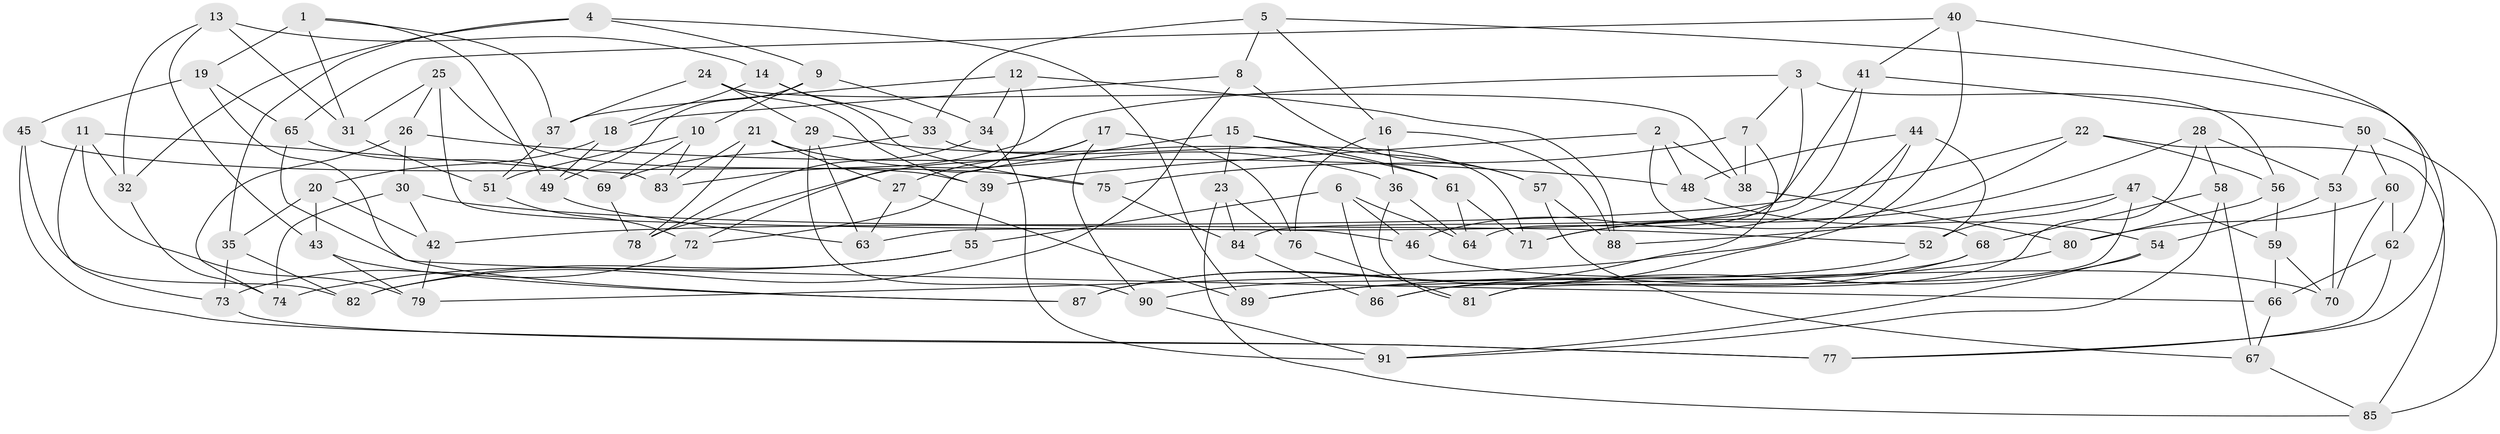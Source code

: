 // coarse degree distribution, {4: 0.5396825396825397, 6: 0.42857142857142855, 5: 0.015873015873015872, 3: 0.015873015873015872}
// Generated by graph-tools (version 1.1) at 2025/24/03/03/25 07:24:22]
// undirected, 91 vertices, 182 edges
graph export_dot {
graph [start="1"]
  node [color=gray90,style=filled];
  1;
  2;
  3;
  4;
  5;
  6;
  7;
  8;
  9;
  10;
  11;
  12;
  13;
  14;
  15;
  16;
  17;
  18;
  19;
  20;
  21;
  22;
  23;
  24;
  25;
  26;
  27;
  28;
  29;
  30;
  31;
  32;
  33;
  34;
  35;
  36;
  37;
  38;
  39;
  40;
  41;
  42;
  43;
  44;
  45;
  46;
  47;
  48;
  49;
  50;
  51;
  52;
  53;
  54;
  55;
  56;
  57;
  58;
  59;
  60;
  61;
  62;
  63;
  64;
  65;
  66;
  67;
  68;
  69;
  70;
  71;
  72;
  73;
  74;
  75;
  76;
  77;
  78;
  79;
  80;
  81;
  82;
  83;
  84;
  85;
  86;
  87;
  88;
  89;
  90;
  91;
  1 -- 37;
  1 -- 49;
  1 -- 31;
  1 -- 19;
  2 -- 68;
  2 -- 38;
  2 -- 48;
  2 -- 39;
  3 -- 7;
  3 -- 83;
  3 -- 64;
  3 -- 56;
  4 -- 89;
  4 -- 9;
  4 -- 32;
  4 -- 35;
  5 -- 8;
  5 -- 33;
  5 -- 77;
  5 -- 16;
  6 -- 55;
  6 -- 46;
  6 -- 86;
  6 -- 64;
  7 -- 38;
  7 -- 87;
  7 -- 75;
  8 -- 57;
  8 -- 82;
  8 -- 18;
  9 -- 49;
  9 -- 34;
  9 -- 10;
  10 -- 83;
  10 -- 51;
  10 -- 69;
  11 -- 79;
  11 -- 83;
  11 -- 32;
  11 -- 73;
  12 -- 37;
  12 -- 72;
  12 -- 34;
  12 -- 88;
  13 -- 43;
  13 -- 14;
  13 -- 31;
  13 -- 32;
  14 -- 33;
  14 -- 75;
  14 -- 18;
  15 -- 61;
  15 -- 23;
  15 -- 72;
  15 -- 57;
  16 -- 76;
  16 -- 88;
  16 -- 36;
  17 -- 78;
  17 -- 90;
  17 -- 27;
  17 -- 76;
  18 -- 49;
  18 -- 20;
  19 -- 65;
  19 -- 45;
  19 -- 66;
  20 -- 42;
  20 -- 43;
  20 -- 35;
  21 -- 27;
  21 -- 78;
  21 -- 83;
  21 -- 36;
  22 -- 56;
  22 -- 71;
  22 -- 42;
  22 -- 85;
  23 -- 85;
  23 -- 84;
  23 -- 76;
  24 -- 37;
  24 -- 29;
  24 -- 39;
  24 -- 38;
  25 -- 39;
  25 -- 26;
  25 -- 46;
  25 -- 31;
  26 -- 74;
  26 -- 30;
  26 -- 48;
  27 -- 63;
  27 -- 89;
  28 -- 53;
  28 -- 71;
  28 -- 58;
  28 -- 86;
  29 -- 63;
  29 -- 61;
  29 -- 90;
  30 -- 42;
  30 -- 52;
  30 -- 74;
  31 -- 51;
  32 -- 74;
  33 -- 71;
  33 -- 69;
  34 -- 78;
  34 -- 91;
  35 -- 73;
  35 -- 82;
  36 -- 64;
  36 -- 81;
  37 -- 51;
  38 -- 80;
  39 -- 55;
  40 -- 65;
  40 -- 41;
  40 -- 62;
  40 -- 87;
  41 -- 50;
  41 -- 63;
  41 -- 84;
  42 -- 79;
  43 -- 79;
  43 -- 87;
  44 -- 79;
  44 -- 52;
  44 -- 48;
  44 -- 46;
  45 -- 82;
  45 -- 75;
  45 -- 77;
  46 -- 70;
  47 -- 88;
  47 -- 81;
  47 -- 52;
  47 -- 59;
  48 -- 54;
  49 -- 63;
  50 -- 53;
  50 -- 85;
  50 -- 60;
  51 -- 72;
  52 -- 90;
  53 -- 70;
  53 -- 54;
  54 -- 81;
  54 -- 91;
  55 -- 82;
  55 -- 74;
  56 -- 59;
  56 -- 80;
  57 -- 88;
  57 -- 67;
  58 -- 68;
  58 -- 91;
  58 -- 67;
  59 -- 70;
  59 -- 66;
  60 -- 80;
  60 -- 70;
  60 -- 62;
  61 -- 71;
  61 -- 64;
  62 -- 66;
  62 -- 77;
  65 -- 69;
  65 -- 87;
  66 -- 67;
  67 -- 85;
  68 -- 89;
  68 -- 86;
  69 -- 78;
  72 -- 73;
  73 -- 77;
  75 -- 84;
  76 -- 81;
  80 -- 89;
  84 -- 86;
  90 -- 91;
}
